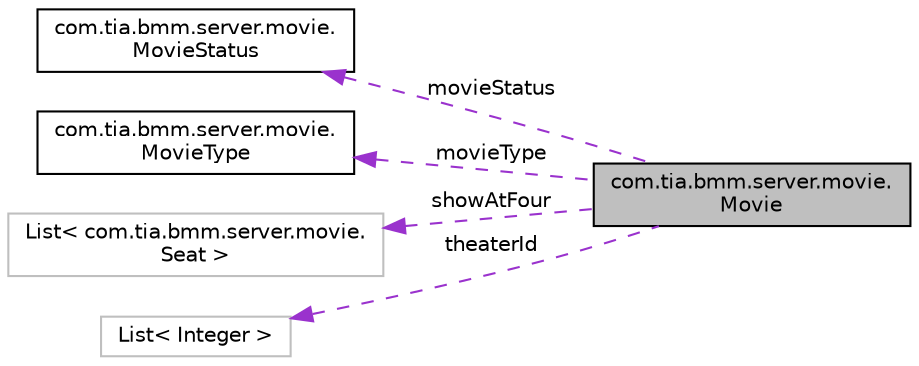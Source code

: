 digraph "com.tia.bmm.server.movie.Movie"
{
 // INTERACTIVE_SVG=YES
 // LATEX_PDF_SIZE
  edge [fontname="Helvetica",fontsize="10",labelfontname="Helvetica",labelfontsize="10"];
  node [fontname="Helvetica",fontsize="10",shape=record];
  rankdir="LR";
  Node1 [label="com.tia.bmm.server.movie.\lMovie",height=0.2,width=0.4,color="black", fillcolor="grey75", style="filled", fontcolor="black",tooltip=" "];
  Node2 -> Node1 [dir="back",color="darkorchid3",fontsize="10",style="dashed",label=" movieStatus" ,fontname="Helvetica"];
  Node2 [label="com.tia.bmm.server.movie.\lMovieStatus",height=0.2,width=0.4,color="black", fillcolor="white", style="filled",URL="$da/d2a/enumcom_1_1tia_1_1bmm_1_1server_1_1movie_1_1_movie_status.html",tooltip=" "];
  Node3 -> Node1 [dir="back",color="darkorchid3",fontsize="10",style="dashed",label=" movieType" ,fontname="Helvetica"];
  Node3 [label="com.tia.bmm.server.movie.\lMovieType",height=0.2,width=0.4,color="black", fillcolor="white", style="filled",URL="$d4/d45/enumcom_1_1tia_1_1bmm_1_1server_1_1movie_1_1_movie_type.html",tooltip=" "];
  Node4 -> Node1 [dir="back",color="darkorchid3",fontsize="10",style="dashed",label=" showAtFour" ,fontname="Helvetica"];
  Node4 [label="List\< com.tia.bmm.server.movie.\lSeat \>",height=0.2,width=0.4,color="grey75", fillcolor="white", style="filled",tooltip=" "];
  Node5 -> Node1 [dir="back",color="darkorchid3",fontsize="10",style="dashed",label=" theaterId" ,fontname="Helvetica"];
  Node5 [label="List\< Integer \>",height=0.2,width=0.4,color="grey75", fillcolor="white", style="filled",tooltip=" "];
}
